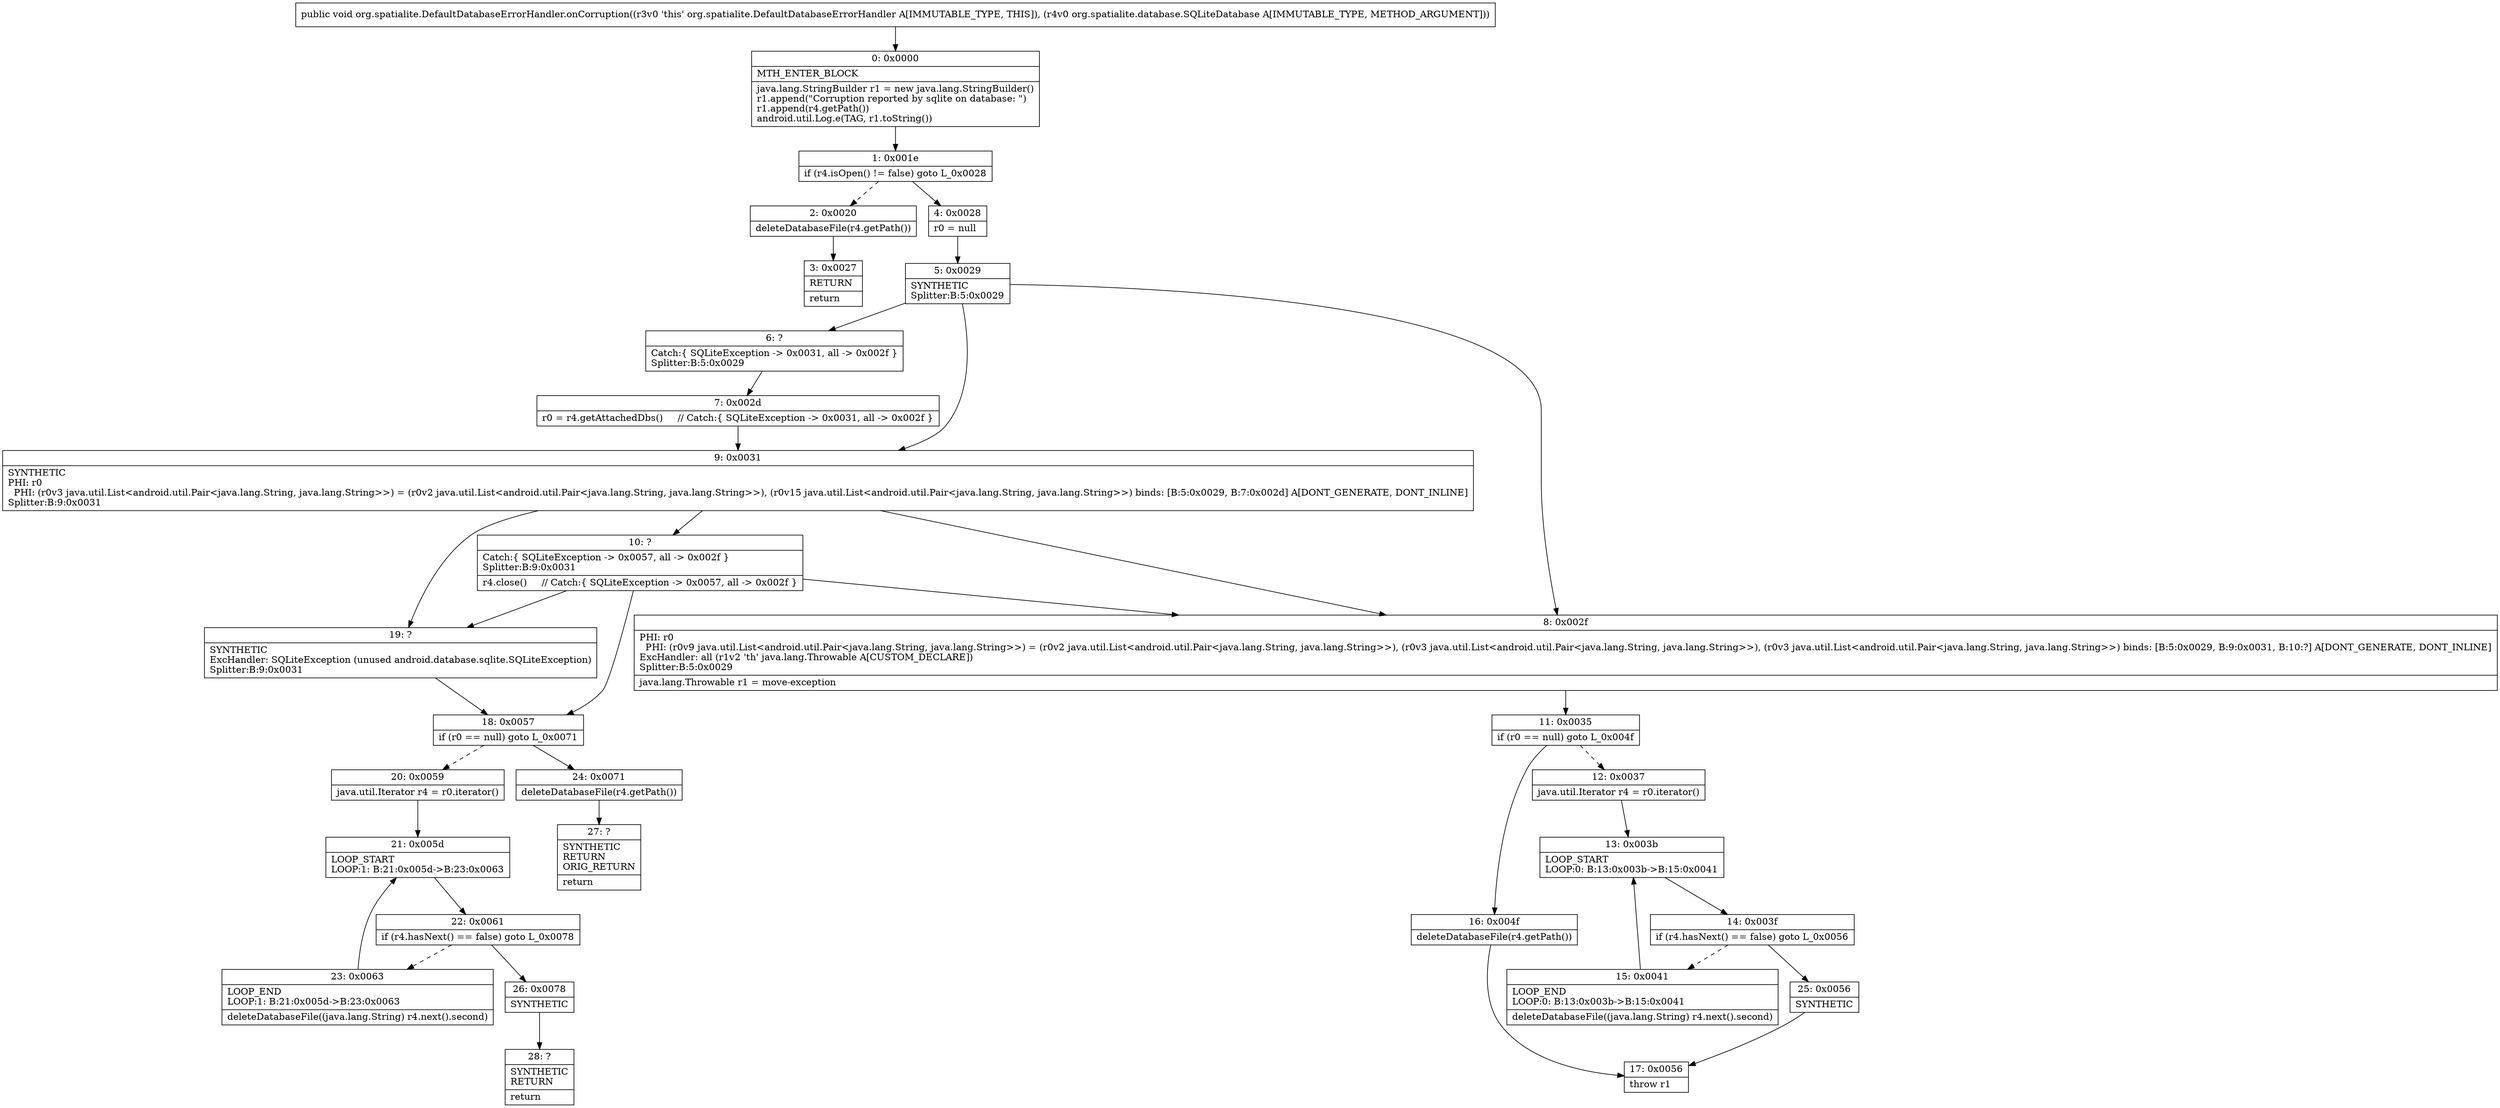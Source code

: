 digraph "CFG fororg.spatialite.DefaultDatabaseErrorHandler.onCorruption(Lorg\/spatialite\/database\/SQLiteDatabase;)V" {
Node_0 [shape=record,label="{0\:\ 0x0000|MTH_ENTER_BLOCK\l|java.lang.StringBuilder r1 = new java.lang.StringBuilder()\lr1.append(\"Corruption reported by sqlite on database: \")\lr1.append(r4.getPath())\landroid.util.Log.e(TAG, r1.toString())\l}"];
Node_1 [shape=record,label="{1\:\ 0x001e|if (r4.isOpen() != false) goto L_0x0028\l}"];
Node_2 [shape=record,label="{2\:\ 0x0020|deleteDatabaseFile(r4.getPath())\l}"];
Node_3 [shape=record,label="{3\:\ 0x0027|RETURN\l|return\l}"];
Node_4 [shape=record,label="{4\:\ 0x0028|r0 = null\l}"];
Node_5 [shape=record,label="{5\:\ 0x0029|SYNTHETIC\lSplitter:B:5:0x0029\l}"];
Node_6 [shape=record,label="{6\:\ ?|Catch:\{ SQLiteException \-\> 0x0031, all \-\> 0x002f \}\lSplitter:B:5:0x0029\l}"];
Node_7 [shape=record,label="{7\:\ 0x002d|r0 = r4.getAttachedDbs()     \/\/ Catch:\{ SQLiteException \-\> 0x0031, all \-\> 0x002f \}\l}"];
Node_8 [shape=record,label="{8\:\ 0x002f|PHI: r0 \l  PHI: (r0v9 java.util.List\<android.util.Pair\<java.lang.String, java.lang.String\>\>) = (r0v2 java.util.List\<android.util.Pair\<java.lang.String, java.lang.String\>\>), (r0v3 java.util.List\<android.util.Pair\<java.lang.String, java.lang.String\>\>), (r0v3 java.util.List\<android.util.Pair\<java.lang.String, java.lang.String\>\>) binds: [B:5:0x0029, B:9:0x0031, B:10:?] A[DONT_GENERATE, DONT_INLINE]\lExcHandler: all (r1v2 'th' java.lang.Throwable A[CUSTOM_DECLARE])\lSplitter:B:5:0x0029\l|java.lang.Throwable r1 = move\-exception\l}"];
Node_9 [shape=record,label="{9\:\ 0x0031|SYNTHETIC\lPHI: r0 \l  PHI: (r0v3 java.util.List\<android.util.Pair\<java.lang.String, java.lang.String\>\>) = (r0v2 java.util.List\<android.util.Pair\<java.lang.String, java.lang.String\>\>), (r0v15 java.util.List\<android.util.Pair\<java.lang.String, java.lang.String\>\>) binds: [B:5:0x0029, B:7:0x002d] A[DONT_GENERATE, DONT_INLINE]\lSplitter:B:9:0x0031\l}"];
Node_10 [shape=record,label="{10\:\ ?|Catch:\{ SQLiteException \-\> 0x0057, all \-\> 0x002f \}\lSplitter:B:9:0x0031\l|r4.close()     \/\/ Catch:\{ SQLiteException \-\> 0x0057, all \-\> 0x002f \}\l}"];
Node_11 [shape=record,label="{11\:\ 0x0035|if (r0 == null) goto L_0x004f\l}"];
Node_12 [shape=record,label="{12\:\ 0x0037|java.util.Iterator r4 = r0.iterator()\l}"];
Node_13 [shape=record,label="{13\:\ 0x003b|LOOP_START\lLOOP:0: B:13:0x003b\-\>B:15:0x0041\l}"];
Node_14 [shape=record,label="{14\:\ 0x003f|if (r4.hasNext() == false) goto L_0x0056\l}"];
Node_15 [shape=record,label="{15\:\ 0x0041|LOOP_END\lLOOP:0: B:13:0x003b\-\>B:15:0x0041\l|deleteDatabaseFile((java.lang.String) r4.next().second)\l}"];
Node_16 [shape=record,label="{16\:\ 0x004f|deleteDatabaseFile(r4.getPath())\l}"];
Node_17 [shape=record,label="{17\:\ 0x0056|throw r1\l}"];
Node_18 [shape=record,label="{18\:\ 0x0057|if (r0 == null) goto L_0x0071\l}"];
Node_19 [shape=record,label="{19\:\ ?|SYNTHETIC\lExcHandler: SQLiteException (unused android.database.sqlite.SQLiteException)\lSplitter:B:9:0x0031\l}"];
Node_20 [shape=record,label="{20\:\ 0x0059|java.util.Iterator r4 = r0.iterator()\l}"];
Node_21 [shape=record,label="{21\:\ 0x005d|LOOP_START\lLOOP:1: B:21:0x005d\-\>B:23:0x0063\l}"];
Node_22 [shape=record,label="{22\:\ 0x0061|if (r4.hasNext() == false) goto L_0x0078\l}"];
Node_23 [shape=record,label="{23\:\ 0x0063|LOOP_END\lLOOP:1: B:21:0x005d\-\>B:23:0x0063\l|deleteDatabaseFile((java.lang.String) r4.next().second)\l}"];
Node_24 [shape=record,label="{24\:\ 0x0071|deleteDatabaseFile(r4.getPath())\l}"];
Node_25 [shape=record,label="{25\:\ 0x0056|SYNTHETIC\l}"];
Node_26 [shape=record,label="{26\:\ 0x0078|SYNTHETIC\l}"];
Node_27 [shape=record,label="{27\:\ ?|SYNTHETIC\lRETURN\lORIG_RETURN\l|return\l}"];
Node_28 [shape=record,label="{28\:\ ?|SYNTHETIC\lRETURN\l|return\l}"];
MethodNode[shape=record,label="{public void org.spatialite.DefaultDatabaseErrorHandler.onCorruption((r3v0 'this' org.spatialite.DefaultDatabaseErrorHandler A[IMMUTABLE_TYPE, THIS]), (r4v0 org.spatialite.database.SQLiteDatabase A[IMMUTABLE_TYPE, METHOD_ARGUMENT])) }"];
MethodNode -> Node_0;
Node_0 -> Node_1;
Node_1 -> Node_2[style=dashed];
Node_1 -> Node_4;
Node_2 -> Node_3;
Node_4 -> Node_5;
Node_5 -> Node_6;
Node_5 -> Node_9;
Node_5 -> Node_8;
Node_6 -> Node_7;
Node_7 -> Node_9;
Node_8 -> Node_11;
Node_9 -> Node_10;
Node_9 -> Node_19;
Node_9 -> Node_8;
Node_10 -> Node_19;
Node_10 -> Node_8;
Node_10 -> Node_18;
Node_11 -> Node_12[style=dashed];
Node_11 -> Node_16;
Node_12 -> Node_13;
Node_13 -> Node_14;
Node_14 -> Node_15[style=dashed];
Node_14 -> Node_25;
Node_15 -> Node_13;
Node_16 -> Node_17;
Node_18 -> Node_20[style=dashed];
Node_18 -> Node_24;
Node_19 -> Node_18;
Node_20 -> Node_21;
Node_21 -> Node_22;
Node_22 -> Node_23[style=dashed];
Node_22 -> Node_26;
Node_23 -> Node_21;
Node_24 -> Node_27;
Node_25 -> Node_17;
Node_26 -> Node_28;
}

